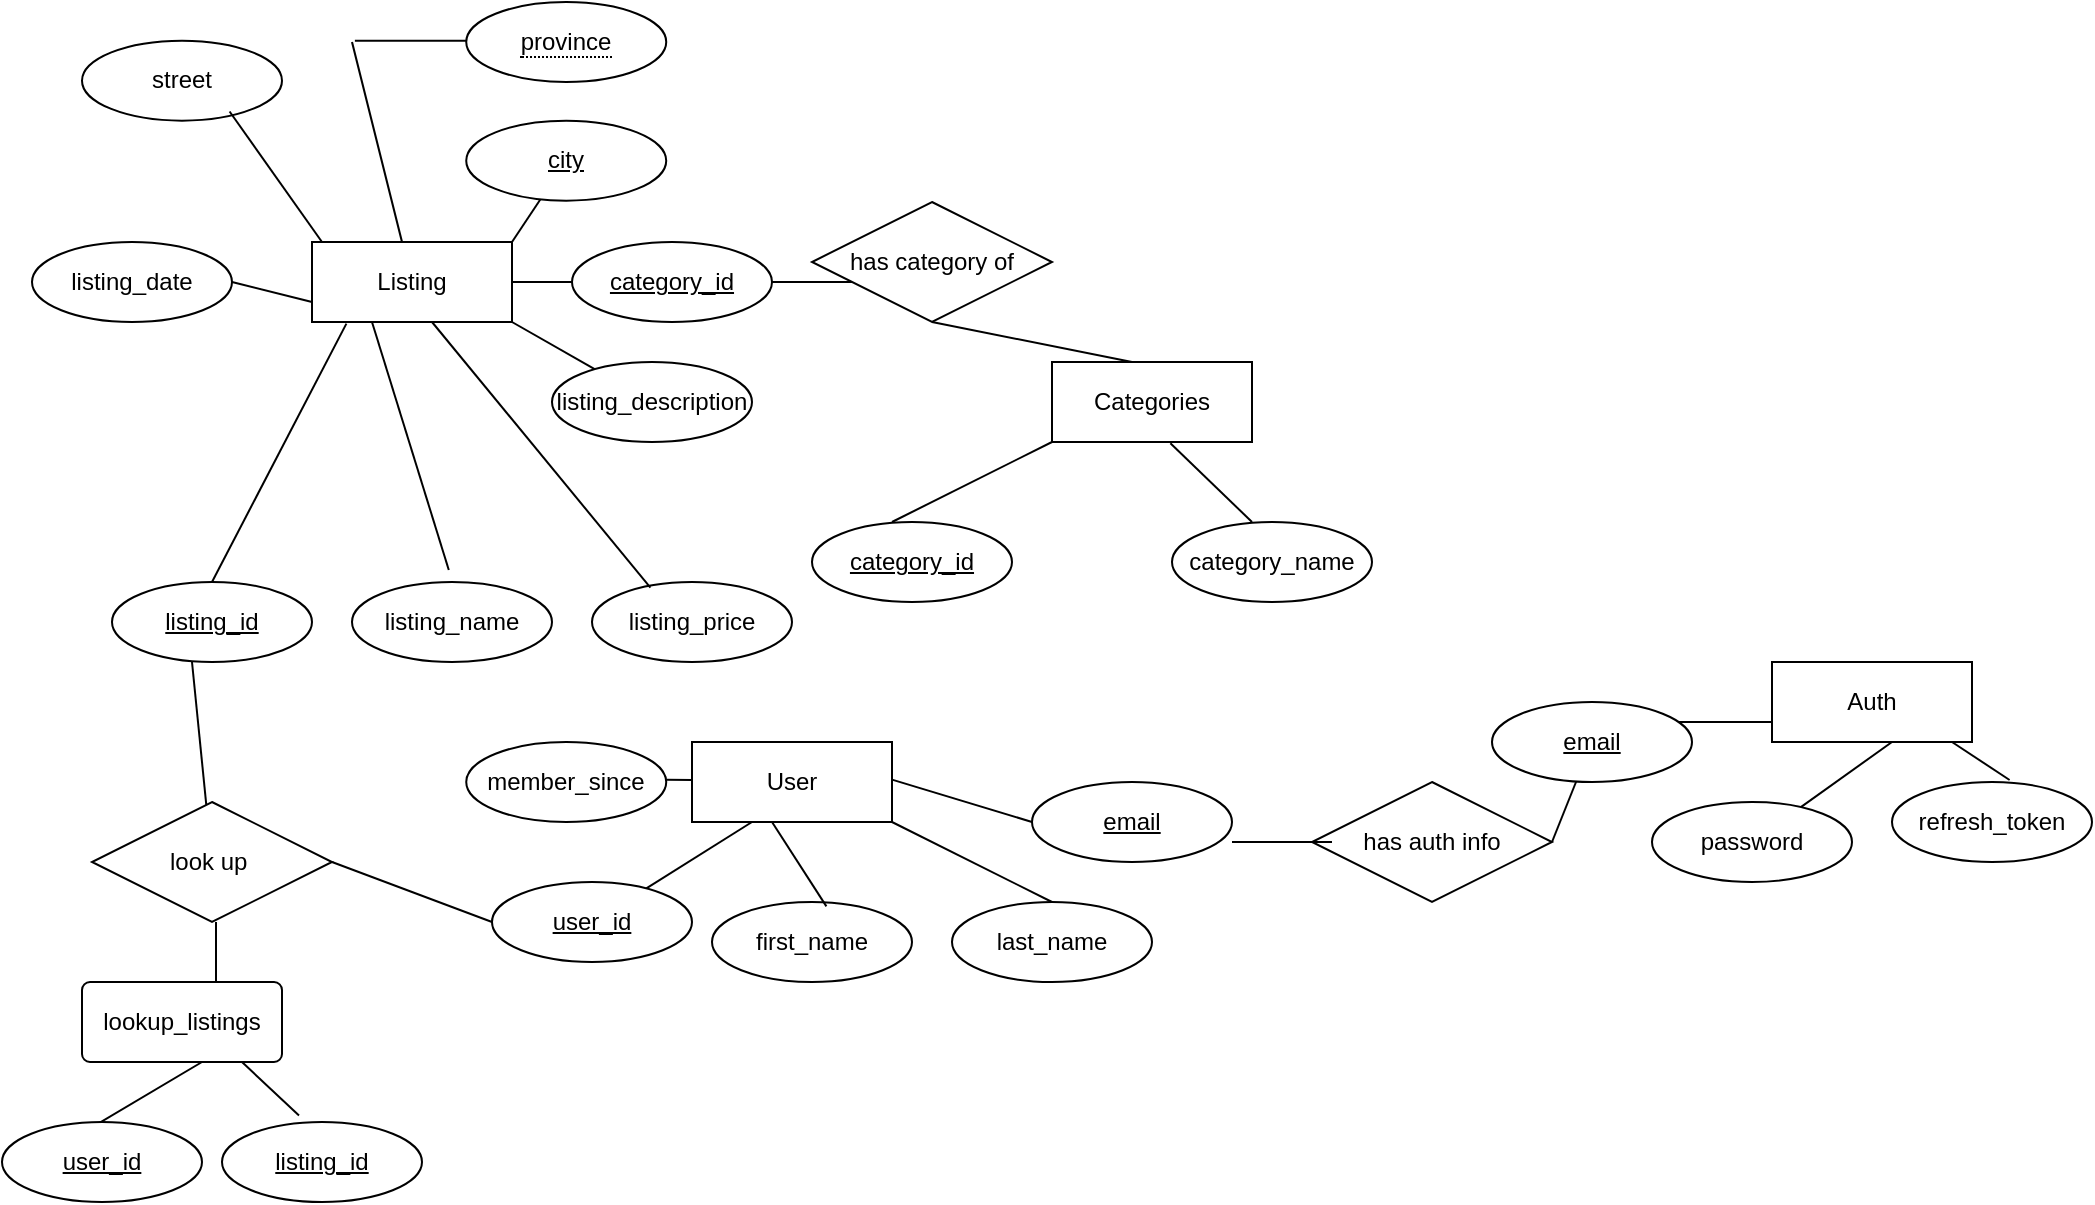 <mxfile version="14.2.9" type="github"><diagram id="lJusU90D1SwoFdwMNqTP" name="Page-1"><mxGraphModel dx="1888" dy="491" grid="1" gridSize="10" guides="1" tooltips="1" connect="1" arrows="1" fold="1" page="1" pageScale="1" pageWidth="850" pageHeight="1100" math="0" shadow="0"><root><mxCell id="0"/><mxCell id="1" parent="0"/><mxCell id="3cMcINZh52HeWopU8un9-40" value="listing_id" style="ellipse;whiteSpace=wrap;html=1;align=center;fontStyle=4;" parent="1" vertex="1"><mxGeometry x="-190" y="310" width="100" height="40" as="geometry"/></mxCell><mxCell id="3cMcINZh52HeWopU8un9-41" value="User" style="whiteSpace=wrap;html=1;align=center;" parent="1" vertex="1"><mxGeometry x="100" y="390" width="100" height="40" as="geometry"/></mxCell><mxCell id="3cMcINZh52HeWopU8un9-42" value="Auth&lt;br&gt;" style="whiteSpace=wrap;html=1;align=center;" parent="1" vertex="1"><mxGeometry x="640" y="350" width="100" height="40" as="geometry"/></mxCell><mxCell id="3cMcINZh52HeWopU8un9-43" value="Categories" style="whiteSpace=wrap;html=1;align=center;" parent="1" vertex="1"><mxGeometry x="280" y="200" width="100" height="40" as="geometry"/></mxCell><mxCell id="3cMcINZh52HeWopU8un9-46" value="Listing" style="whiteSpace=wrap;html=1;align=center;" parent="1" vertex="1"><mxGeometry x="-90" y="140" width="100" height="40" as="geometry"/></mxCell><mxCell id="3cMcINZh52HeWopU8un9-55" value="" style="endArrow=none;html=1;rounded=0;entryX=0.172;entryY=1.02;entryDx=0;entryDy=0;entryPerimeter=0;" parent="1" target="3cMcINZh52HeWopU8un9-46" edge="1"><mxGeometry relative="1" as="geometry"><mxPoint x="-140" y="310" as="sourcePoint"/><mxPoint x="20" y="310" as="targetPoint"/></mxGeometry></mxCell><mxCell id="3cMcINZh52HeWopU8un9-56" value="listing_name" style="ellipse;whiteSpace=wrap;html=1;align=center;" parent="1" vertex="1"><mxGeometry x="-70" y="310" width="100" height="40" as="geometry"/></mxCell><mxCell id="3cMcINZh52HeWopU8un9-57" value="listing_price" style="ellipse;whiteSpace=wrap;html=1;align=center;" parent="1" vertex="1"><mxGeometry x="50" y="310" width="100" height="40" as="geometry"/></mxCell><mxCell id="3cMcINZh52HeWopU8un9-58" value="listing_description" style="ellipse;whiteSpace=wrap;html=1;align=center;" parent="1" vertex="1"><mxGeometry x="30" y="200" width="100" height="40" as="geometry"/></mxCell><mxCell id="3cMcINZh52HeWopU8un9-59" value="" style="endArrow=none;html=1;rounded=0;entryX=0.484;entryY=-0.15;entryDx=0;entryDy=0;entryPerimeter=0;" parent="1" target="3cMcINZh52HeWopU8un9-56" edge="1"><mxGeometry relative="1" as="geometry"><mxPoint x="-60" y="180" as="sourcePoint"/><mxPoint x="100" y="180" as="targetPoint"/></mxGeometry></mxCell><mxCell id="3cMcINZh52HeWopU8un9-60" value="" style="endArrow=none;html=1;rounded=0;entryX=0.292;entryY=0.07;entryDx=0;entryDy=0;entryPerimeter=0;" parent="1" target="3cMcINZh52HeWopU8un9-57" edge="1"><mxGeometry relative="1" as="geometry"><mxPoint x="-30" y="180" as="sourcePoint"/><mxPoint x="130" y="180" as="targetPoint"/></mxGeometry></mxCell><mxCell id="3cMcINZh52HeWopU8un9-66" value="" style="endArrow=none;html=1;rounded=0;exitX=1;exitY=1;exitDx=0;exitDy=0;" parent="1" source="3cMcINZh52HeWopU8un9-46" target="3cMcINZh52HeWopU8un9-58" edge="1"><mxGeometry relative="1" as="geometry"><mxPoint y="170" as="sourcePoint"/><mxPoint x="160" y="170" as="targetPoint"/></mxGeometry></mxCell><mxCell id="3cMcINZh52HeWopU8un9-71" value="" style="endArrow=none;html=1;rounded=0;entryX=0;entryY=1;entryDx=0;entryDy=0;" parent="1" target="3cMcINZh52HeWopU8un9-43" edge="1"><mxGeometry relative="1" as="geometry"><mxPoint x="200" y="280" as="sourcePoint"/><mxPoint x="360" y="280" as="targetPoint"/></mxGeometry></mxCell><mxCell id="3cMcINZh52HeWopU8un9-73" value="category_name" style="ellipse;whiteSpace=wrap;html=1;align=center;" parent="1" vertex="1"><mxGeometry x="340" y="280" width="100" height="40" as="geometry"/></mxCell><mxCell id="3cMcINZh52HeWopU8un9-75" value="" style="endArrow=none;html=1;rounded=0;entryX=0.592;entryY=1.015;entryDx=0;entryDy=0;entryPerimeter=0;" parent="1" target="3cMcINZh52HeWopU8un9-43" edge="1"><mxGeometry relative="1" as="geometry"><mxPoint x="380" y="280" as="sourcePoint"/><mxPoint x="540" y="280" as="targetPoint"/></mxGeometry></mxCell><mxCell id="3cMcINZh52HeWopU8un9-79" value="" style="endArrow=none;html=1;rounded=0;" parent="1" target="3cMcINZh52HeWopU8un9-121" edge="1"><mxGeometry relative="1" as="geometry"><mxPoint x="10" y="160" as="sourcePoint"/><mxPoint x="90" y="160" as="targetPoint"/></mxGeometry></mxCell><mxCell id="3cMcINZh52HeWopU8un9-86" value="" style="endArrow=none;html=1;rounded=0;exitX=1;exitY=0;exitDx=0;exitDy=0;" parent="1" source="3cMcINZh52HeWopU8un9-46" target="3cMcINZh52HeWopU8un9-122" edge="1"><mxGeometry relative="1" as="geometry"><mxPoint x="-40" y="120" as="sourcePoint"/><mxPoint x="37.117" y="99.325" as="targetPoint"/></mxGeometry></mxCell><mxCell id="3cMcINZh52HeWopU8un9-90" value="password" style="ellipse;whiteSpace=wrap;html=1;align=center;" parent="1" vertex="1"><mxGeometry x="580" y="420" width="100" height="40" as="geometry"/></mxCell><mxCell id="3cMcINZh52HeWopU8un9-92" value="refresh_token" style="ellipse;whiteSpace=wrap;html=1;align=center;" parent="1" vertex="1"><mxGeometry x="700" y="410" width="100" height="40" as="geometry"/></mxCell><mxCell id="3cMcINZh52HeWopU8un9-94" value="" style="endArrow=none;html=1;rounded=0;" parent="1" target="3cMcINZh52HeWopU8un9-90" edge="1"><mxGeometry relative="1" as="geometry"><mxPoint x="700" y="390" as="sourcePoint"/><mxPoint x="860" y="390" as="targetPoint"/></mxGeometry></mxCell><mxCell id="3cMcINZh52HeWopU8un9-95" value="" style="endArrow=none;html=1;rounded=0;entryX=0.588;entryY=-0.025;entryDx=0;entryDy=0;entryPerimeter=0;" parent="1" target="3cMcINZh52HeWopU8un9-92" edge="1"><mxGeometry relative="1" as="geometry"><mxPoint x="730" y="390" as="sourcePoint"/><mxPoint x="890" y="390" as="targetPoint"/></mxGeometry></mxCell><mxCell id="3cMcINZh52HeWopU8un9-97" value="" style="endArrow=none;html=1;rounded=0;" parent="1" edge="1"><mxGeometry relative="1" as="geometry"><mxPoint x="580" y="380" as="sourcePoint"/><mxPoint x="640" y="380" as="targetPoint"/></mxGeometry></mxCell><mxCell id="3cMcINZh52HeWopU8un9-100" value="first_name" style="ellipse;whiteSpace=wrap;html=1;align=center;" parent="1" vertex="1"><mxGeometry x="110" y="470" width="100" height="40" as="geometry"/></mxCell><mxCell id="3cMcINZh52HeWopU8un9-101" value="last_name" style="ellipse;whiteSpace=wrap;html=1;align=center;" parent="1" vertex="1"><mxGeometry x="230" y="470" width="100" height="40" as="geometry"/></mxCell><mxCell id="3cMcINZh52HeWopU8un9-105" value="listing_date" style="ellipse;whiteSpace=wrap;html=1;align=center;" parent="1" vertex="1"><mxGeometry x="-230" y="140" width="100" height="40" as="geometry"/></mxCell><mxCell id="3cMcINZh52HeWopU8un9-107" value="" style="endArrow=none;html=1;rounded=0;exitX=1;exitY=0.5;exitDx=0;exitDy=0;" parent="1" source="3cMcINZh52HeWopU8un9-105" edge="1"><mxGeometry relative="1" as="geometry"><mxPoint x="-250" y="170" as="sourcePoint"/><mxPoint x="-90" y="170" as="targetPoint"/></mxGeometry></mxCell><mxCell id="3cMcINZh52HeWopU8un9-108" value="" style="endArrow=none;html=1;rounded=0;" parent="1" edge="1"><mxGeometry relative="1" as="geometry"><mxPoint x="77.179" y="463.213" as="sourcePoint"/><mxPoint x="130" y="430" as="targetPoint"/></mxGeometry></mxCell><mxCell id="3cMcINZh52HeWopU8un9-109" value="" style="endArrow=none;html=1;rounded=0;entryX=0.572;entryY=0.055;entryDx=0;entryDy=0;entryPerimeter=0;" parent="1" target="3cMcINZh52HeWopU8un9-100" edge="1"><mxGeometry relative="1" as="geometry"><mxPoint x="140" y="430" as="sourcePoint"/><mxPoint x="300" y="430" as="targetPoint"/></mxGeometry></mxCell><mxCell id="3cMcINZh52HeWopU8un9-110" value="" style="endArrow=none;html=1;rounded=0;entryX=0.5;entryY=0;entryDx=0;entryDy=0;" parent="1" target="3cMcINZh52HeWopU8un9-101" edge="1"><mxGeometry relative="1" as="geometry"><mxPoint x="200" y="430" as="sourcePoint"/><mxPoint x="360" y="430" as="targetPoint"/></mxGeometry></mxCell><mxCell id="3cMcINZh52HeWopU8un9-111" value="lookup_listings" style="rounded=1;arcSize=10;whiteSpace=wrap;html=1;align=center;" parent="1" vertex="1"><mxGeometry x="-205" y="510" width="100" height="40" as="geometry"/></mxCell><mxCell id="3cMcINZh52HeWopU8un9-113" value="" style="endArrow=none;html=1;rounded=0;entryX=0.39;entryY=0.154;entryDx=0;entryDy=0;entryPerimeter=0;" parent="1" edge="1"><mxGeometry relative="1" as="geometry"><mxPoint x="-145" y="550" as="sourcePoint"/><mxPoint x="-206" y="586.16" as="targetPoint"/></mxGeometry></mxCell><mxCell id="3cMcINZh52HeWopU8un9-118" value="category_id" style="ellipse;whiteSpace=wrap;html=1;align=center;fontStyle=4;" parent="1" vertex="1"><mxGeometry x="160" y="280" width="100" height="40" as="geometry"/></mxCell><mxCell id="3cMcINZh52HeWopU8un9-119" value="user_id" style="ellipse;whiteSpace=wrap;html=1;align=center;fontStyle=4;" parent="1" vertex="1"><mxGeometry y="460" width="100" height="40" as="geometry"/></mxCell><mxCell id="3cMcINZh52HeWopU8un9-120" value="email" style="ellipse;whiteSpace=wrap;html=1;align=center;fontStyle=4;" parent="1" vertex="1"><mxGeometry x="500" y="370" width="100" height="40" as="geometry"/></mxCell><mxCell id="3cMcINZh52HeWopU8un9-121" value="category_id" style="ellipse;whiteSpace=wrap;html=1;align=center;fontStyle=4;" parent="1" vertex="1"><mxGeometry x="40" y="140" width="100" height="40" as="geometry"/></mxCell><mxCell id="3cMcINZh52HeWopU8un9-122" value="city" style="ellipse;whiteSpace=wrap;html=1;align=center;fontStyle=4;" parent="1" vertex="1"><mxGeometry x="-12.883" y="79.325" width="100" height="40" as="geometry"/></mxCell><mxCell id="3cMcINZh52HeWopU8un9-123" value="user_id" style="ellipse;whiteSpace=wrap;html=1;align=center;fontStyle=4;" parent="1" vertex="1"><mxGeometry x="-245" y="580" width="100" height="40" as="geometry"/></mxCell><mxCell id="3cMcINZh52HeWopU8un9-124" value="listing_id" style="ellipse;whiteSpace=wrap;html=1;align=center;fontStyle=4;" parent="1" vertex="1"><mxGeometry x="-135" y="580" width="100" height="40" as="geometry"/></mxCell><mxCell id="3cMcINZh52HeWopU8un9-125" value="" style="endArrow=none;html=1;rounded=0;entryX=0.385;entryY=-0.081;entryDx=0;entryDy=0;entryPerimeter=0;" parent="1" target="3cMcINZh52HeWopU8un9-124" edge="1"><mxGeometry relative="1" as="geometry"><mxPoint x="-125" y="550" as="sourcePoint"/><mxPoint x="-26.5" y="596.76" as="targetPoint"/></mxGeometry></mxCell><mxCell id="3cMcINZh52HeWopU8un9-126" value="email" style="ellipse;whiteSpace=wrap;html=1;align=center;fontStyle=4;" parent="1" vertex="1"><mxGeometry x="270" y="410" width="100" height="40" as="geometry"/></mxCell><mxCell id="3cMcINZh52HeWopU8un9-127" value="" style="endArrow=none;html=1;rounded=0;entryX=0;entryY=0.5;entryDx=0;entryDy=0;" parent="1" target="3cMcINZh52HeWopU8un9-126" edge="1"><mxGeometry relative="1" as="geometry"><mxPoint x="200" y="408.82" as="sourcePoint"/><mxPoint x="360" y="408.82" as="targetPoint"/></mxGeometry></mxCell><mxCell id="3cMcINZh52HeWopU8un9-128" value="has category of" style="shape=rhombus;perimeter=rhombusPerimeter;whiteSpace=wrap;html=1;align=center;" parent="1" vertex="1"><mxGeometry x="160" y="120" width="120" height="60" as="geometry"/></mxCell><mxCell id="3cMcINZh52HeWopU8un9-130" value="" style="endArrow=none;html=1;rounded=0;entryX=0.4;entryY=0;entryDx=0;entryDy=0;entryPerimeter=0;exitX=0.5;exitY=1;exitDx=0;exitDy=0;" parent="1" source="3cMcINZh52HeWopU8un9-128" target="3cMcINZh52HeWopU8un9-43" edge="1"><mxGeometry relative="1" as="geometry"><mxPoint x="170" y="219.41" as="sourcePoint"/><mxPoint x="330" y="219.41" as="targetPoint"/></mxGeometry></mxCell><mxCell id="3cMcINZh52HeWopU8un9-132" value="" style="line;strokeWidth=1;rotatable=0;dashed=0;labelPosition=right;align=left;verticalAlign=middle;spacingTop=0;spacingLeft=6;points=[];portConstraint=eastwest;" parent="1" vertex="1"><mxGeometry x="140" y="155" width="40" height="10" as="geometry"/></mxCell><mxCell id="3cMcINZh52HeWopU8un9-136" value="look up&amp;nbsp;" style="shape=rhombus;perimeter=rhombusPerimeter;whiteSpace=wrap;html=1;align=center;" parent="1" vertex="1"><mxGeometry x="-200" y="420" width="120" height="60" as="geometry"/></mxCell><mxCell id="3cMcINZh52HeWopU8un9-137" value="" style="endArrow=none;html=1;rounded=0;" parent="1" target="3cMcINZh52HeWopU8un9-136" edge="1"><mxGeometry relative="1" as="geometry"><mxPoint x="-150" y="350" as="sourcePoint"/><mxPoint x="10" y="350" as="targetPoint"/></mxGeometry></mxCell><mxCell id="3cMcINZh52HeWopU8un9-138" value="" style="endArrow=none;html=1;rounded=0;" parent="1" edge="1"><mxGeometry relative="1" as="geometry"><mxPoint x="-138" y="480" as="sourcePoint"/><mxPoint x="-138" y="510" as="targetPoint"/></mxGeometry></mxCell><mxCell id="3cMcINZh52HeWopU8un9-140" value="" style="endArrow=none;html=1;rounded=0;entryX=0;entryY=0.5;entryDx=0;entryDy=0;" parent="1" target="3cMcINZh52HeWopU8un9-119" edge="1"><mxGeometry relative="1" as="geometry"><mxPoint x="-80" y="450" as="sourcePoint"/><mxPoint x="60" y="450" as="targetPoint"/></mxGeometry></mxCell><mxCell id="3cMcINZh52HeWopU8un9-144" value="has auth info" style="shape=rhombus;perimeter=rhombusPerimeter;whiteSpace=wrap;html=1;align=center;" parent="1" vertex="1"><mxGeometry x="410" y="410" width="120" height="60" as="geometry"/></mxCell><mxCell id="3cMcINZh52HeWopU8un9-145" value="" style="endArrow=none;html=1;rounded=0;" parent="1" edge="1"><mxGeometry relative="1" as="geometry"><mxPoint x="370" y="440" as="sourcePoint"/><mxPoint x="420" y="440" as="targetPoint"/></mxGeometry></mxCell><mxCell id="3cMcINZh52HeWopU8un9-146" value="" style="endArrow=none;html=1;rounded=0;" parent="1" target="3cMcINZh52HeWopU8un9-120" edge="1"><mxGeometry relative="1" as="geometry"><mxPoint x="530" y="440" as="sourcePoint"/><mxPoint x="690" y="440" as="targetPoint"/></mxGeometry></mxCell><mxCell id="3cMcINZh52HeWopU8un9-148" value="" style="endArrow=none;html=1;rounded=0;" parent="1" edge="1"><mxGeometry relative="1" as="geometry"><mxPoint x="-68.56" y="39.41" as="sourcePoint"/><mxPoint x="-11.44" y="39.41" as="targetPoint"/><Array as="points"><mxPoint x="-28.56" y="39.41"/></Array></mxGeometry></mxCell><mxCell id="3cMcINZh52HeWopU8un9-152" value="" style="endArrow=none;html=1;rounded=0;" parent="1" source="3cMcINZh52HeWopU8un9-46" edge="1"><mxGeometry relative="1" as="geometry"><mxPoint x="-170" y="90" as="sourcePoint"/><mxPoint x="-70" y="40" as="targetPoint"/></mxGeometry></mxCell><mxCell id="3cMcINZh52HeWopU8un9-153" value="&lt;span style=&quot;border-bottom: 1px dotted&quot;&gt;province&lt;/span&gt;" style="ellipse;whiteSpace=wrap;html=1;align=center;" parent="1" vertex="1"><mxGeometry x="-12.88" y="20" width="100" height="40" as="geometry"/></mxCell><mxCell id="3cMcINZh52HeWopU8un9-160" value="" style="endArrow=none;html=1;rounded=0;" parent="1" edge="1"><mxGeometry relative="1" as="geometry"><mxPoint x="87.12" y="408.82" as="sourcePoint"/><mxPoint x="100" y="409" as="targetPoint"/></mxGeometry></mxCell><mxCell id="3cMcINZh52HeWopU8un9-161" value="member_since" style="ellipse;whiteSpace=wrap;html=1;align=center;" parent="1" vertex="1"><mxGeometry x="-12.88" y="390" width="100" height="40" as="geometry"/></mxCell><mxCell id="TWDopdM7_SDhxmoZxBSH-2" value="street" style="ellipse;whiteSpace=wrap;html=1;align=center;" parent="1" vertex="1"><mxGeometry x="-205" y="39.32" width="100" height="40" as="geometry"/></mxCell><mxCell id="TWDopdM7_SDhxmoZxBSH-4" value="" style="endArrow=none;html=1;entryX=0.738;entryY=0.886;entryDx=0;entryDy=0;entryPerimeter=0;" parent="1" target="TWDopdM7_SDhxmoZxBSH-2" edge="1"><mxGeometry width="50" height="50" relative="1" as="geometry"><mxPoint x="-85" y="140" as="sourcePoint"/><mxPoint x="-35" y="90" as="targetPoint"/></mxGeometry></mxCell></root></mxGraphModel></diagram></mxfile>